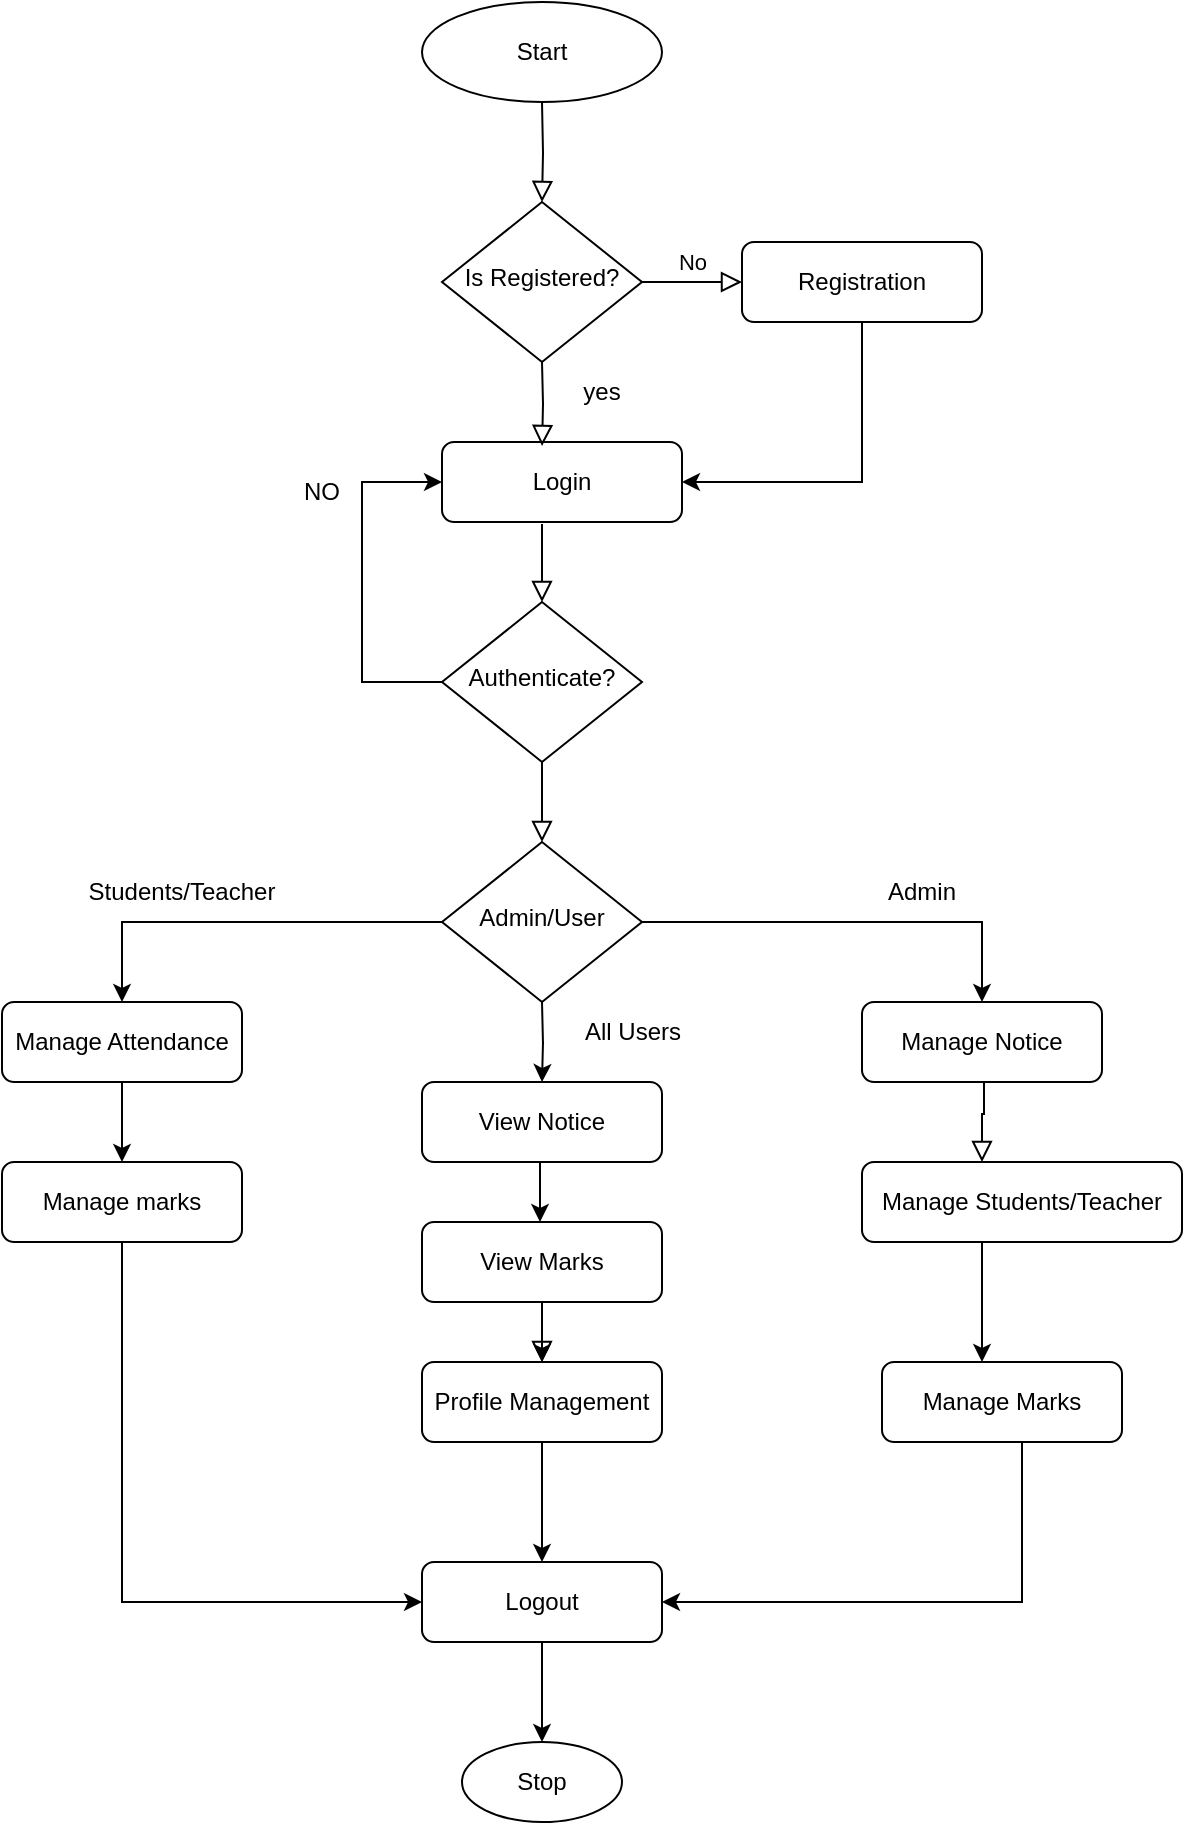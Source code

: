 <mxfile version="24.7.16">
  <diagram id="C5RBs43oDa-KdzZeNtuy" name="Page-1">
    <mxGraphModel dx="880" dy="516" grid="1" gridSize="10" guides="1" tooltips="1" connect="1" arrows="1" fold="1" page="1" pageScale="1" pageWidth="827" pageHeight="1169" math="0" shadow="0">
      <root>
        <mxCell id="WIyWlLk6GJQsqaUBKTNV-0" />
        <mxCell id="WIyWlLk6GJQsqaUBKTNV-1" parent="WIyWlLk6GJQsqaUBKTNV-0" />
        <mxCell id="mVO_HHIlJPxlFNwOMhH1-0" value="" style="rounded=0;html=1;jettySize=auto;orthogonalLoop=1;fontSize=11;endArrow=block;endFill=0;endSize=8;strokeWidth=1;shadow=0;labelBackgroundColor=none;edgeStyle=orthogonalEdgeStyle;strokeColor=#000000;" parent="WIyWlLk6GJQsqaUBKTNV-1" target="mVO_HHIlJPxlFNwOMhH1-4" edge="1">
          <mxGeometry relative="1" as="geometry">
            <mxPoint x="420" y="280" as="sourcePoint" />
          </mxGeometry>
        </mxCell>
        <mxCell id="mVO_HHIlJPxlFNwOMhH1-3" value="No" style="edgeStyle=orthogonalEdgeStyle;rounded=0;html=1;jettySize=auto;orthogonalLoop=1;fontSize=11;endArrow=block;endFill=0;endSize=8;strokeWidth=1;shadow=0;labelBackgroundColor=none;strokeColor=#000000;" parent="WIyWlLk6GJQsqaUBKTNV-1" source="mVO_HHIlJPxlFNwOMhH1-4" target="mVO_HHIlJPxlFNwOMhH1-5" edge="1">
          <mxGeometry y="10" relative="1" as="geometry">
            <mxPoint as="offset" />
          </mxGeometry>
        </mxCell>
        <mxCell id="mVO_HHIlJPxlFNwOMhH1-4" value="Is Registered?" style="rhombus;whiteSpace=wrap;html=1;shadow=0;fontFamily=Helvetica;fontSize=12;align=center;strokeWidth=1;spacing=6;spacingTop=-4;strokeColor=#000000;" parent="WIyWlLk6GJQsqaUBKTNV-1" vertex="1">
          <mxGeometry x="370" y="330" width="100" height="80" as="geometry" />
        </mxCell>
        <mxCell id="mVO_HHIlJPxlFNwOMhH1-24" style="edgeStyle=orthogonalEdgeStyle;rounded=0;orthogonalLoop=1;jettySize=auto;html=1;exitX=0.5;exitY=1;exitDx=0;exitDy=0;entryX=1;entryY=0.5;entryDx=0;entryDy=0;strokeColor=#000000;" parent="WIyWlLk6GJQsqaUBKTNV-1" source="mVO_HHIlJPxlFNwOMhH1-5" target="mVO_HHIlJPxlFNwOMhH1-18" edge="1">
          <mxGeometry relative="1" as="geometry" />
        </mxCell>
        <mxCell id="mVO_HHIlJPxlFNwOMhH1-5" value="Registration" style="rounded=1;whiteSpace=wrap;html=1;fontSize=12;glass=0;strokeWidth=1;shadow=0;strokeColor=#000000;" parent="WIyWlLk6GJQsqaUBKTNV-1" vertex="1">
          <mxGeometry x="520" y="350" width="120" height="40" as="geometry" />
        </mxCell>
        <mxCell id="mVO_HHIlJPxlFNwOMhH1-6" value="" style="rounded=0;html=1;jettySize=auto;orthogonalLoop=1;fontSize=11;endArrow=block;endFill=0;endSize=8;strokeWidth=1;shadow=0;labelBackgroundColor=none;edgeStyle=orthogonalEdgeStyle;strokeColor=#000000;" parent="WIyWlLk6GJQsqaUBKTNV-1" source="mVO_HHIlJPxlFNwOMhH1-8" edge="1">
          <mxGeometry x="0.333" y="20" relative="1" as="geometry">
            <mxPoint as="offset" />
            <mxPoint x="420" y="650" as="targetPoint" />
          </mxGeometry>
        </mxCell>
        <mxCell id="mVO_HHIlJPxlFNwOMhH1-7" value="" style="edgeStyle=orthogonalEdgeStyle;rounded=0;html=1;jettySize=auto;orthogonalLoop=1;fontSize=11;endArrow=block;endFill=0;endSize=8;strokeWidth=1;shadow=0;labelBackgroundColor=none;strokeColor=#000000;" parent="WIyWlLk6GJQsqaUBKTNV-1" edge="1">
          <mxGeometry y="10" relative="1" as="geometry">
            <mxPoint as="offset" />
            <mxPoint x="420" y="860" as="sourcePoint" />
            <mxPoint x="420" y="910" as="targetPoint" />
          </mxGeometry>
        </mxCell>
        <mxCell id="mVO_HHIlJPxlFNwOMhH1-26" value="" style="edgeStyle=orthogonalEdgeStyle;rounded=0;orthogonalLoop=1;jettySize=auto;html=1;exitX=0;exitY=0.5;exitDx=0;exitDy=0;entryX=0;entryY=0.5;entryDx=0;entryDy=0;strokeColor=#000000;" parent="WIyWlLk6GJQsqaUBKTNV-1" source="mVO_HHIlJPxlFNwOMhH1-8" target="mVO_HHIlJPxlFNwOMhH1-18" edge="1">
          <mxGeometry relative="1" as="geometry">
            <Array as="points">
              <mxPoint x="330" y="570" />
              <mxPoint x="330" y="470" />
            </Array>
          </mxGeometry>
        </mxCell>
        <mxCell id="mVO_HHIlJPxlFNwOMhH1-8" value="Authenticate?" style="rhombus;whiteSpace=wrap;html=1;shadow=0;fontFamily=Helvetica;fontSize=12;align=center;strokeWidth=1;spacing=6;spacingTop=-4;strokeColor=#000000;" parent="WIyWlLk6GJQsqaUBKTNV-1" vertex="1">
          <mxGeometry x="370" y="530" width="100" height="80" as="geometry" />
        </mxCell>
        <mxCell id="0SzW6WiHXWzyU22Vvs7M-0" value="" style="edgeStyle=orthogonalEdgeStyle;rounded=0;orthogonalLoop=1;jettySize=auto;html=1;" parent="WIyWlLk6GJQsqaUBKTNV-1" edge="1">
          <mxGeometry relative="1" as="geometry">
            <mxPoint x="420" y="730" as="sourcePoint" />
            <mxPoint x="420" y="770" as="targetPoint" />
          </mxGeometry>
        </mxCell>
        <mxCell id="zjQKoazTnZXW_dxxVB_U-3" value="" style="edgeStyle=orthogonalEdgeStyle;rounded=0;orthogonalLoop=1;jettySize=auto;html=1;" parent="WIyWlLk6GJQsqaUBKTNV-1" source="mVO_HHIlJPxlFNwOMhH1-9" target="zjQKoazTnZXW_dxxVB_U-1" edge="1">
          <mxGeometry relative="1" as="geometry">
            <Array as="points">
              <mxPoint x="210" y="800" />
              <mxPoint x="210" y="800" />
            </Array>
          </mxGeometry>
        </mxCell>
        <mxCell id="mVO_HHIlJPxlFNwOMhH1-9" value="Manage Attendance" style="rounded=1;whiteSpace=wrap;html=1;fontSize=12;glass=0;strokeWidth=1;shadow=0;strokeColor=#000000;" parent="WIyWlLk6GJQsqaUBKTNV-1" vertex="1">
          <mxGeometry x="150" y="730" width="120" height="40" as="geometry" />
        </mxCell>
        <mxCell id="mVO_HHIlJPxlFNwOMhH1-41" style="edgeStyle=orthogonalEdgeStyle;shape=connector;rounded=0;orthogonalLoop=1;jettySize=auto;html=1;exitX=0.5;exitY=1;exitDx=0;exitDy=0;entryX=0.5;entryY=0;entryDx=0;entryDy=0;labelBackgroundColor=default;strokeColor=#000000;fontFamily=Helvetica;fontSize=11;fontColor=default;endArrow=classic;" parent="WIyWlLk6GJQsqaUBKTNV-1" edge="1">
          <mxGeometry relative="1" as="geometry">
            <mxPoint x="419" y="810" as="sourcePoint" />
            <mxPoint x="419" y="840" as="targetPoint" />
          </mxGeometry>
        </mxCell>
        <mxCell id="mVO_HHIlJPxlFNwOMhH1-11" value="Start" style="ellipse;whiteSpace=wrap;html=1;strokeColor=#000000;" parent="WIyWlLk6GJQsqaUBKTNV-1" vertex="1">
          <mxGeometry x="360" y="230" width="120" height="50" as="geometry" />
        </mxCell>
        <mxCell id="mVO_HHIlJPxlFNwOMhH1-18" value="Login" style="rounded=1;whiteSpace=wrap;html=1;strokeColor=#000000;" parent="WIyWlLk6GJQsqaUBKTNV-1" vertex="1">
          <mxGeometry x="370" y="450" width="120" height="40" as="geometry" />
        </mxCell>
        <mxCell id="mVO_HHIlJPxlFNwOMhH1-19" value="" style="rounded=0;html=1;jettySize=auto;orthogonalLoop=1;fontSize=11;endArrow=block;endFill=0;endSize=8;strokeWidth=1;shadow=0;labelBackgroundColor=none;edgeStyle=orthogonalEdgeStyle;strokeColor=#000000;entryX=0.417;entryY=0.05;entryDx=0;entryDy=0;entryPerimeter=0;" parent="WIyWlLk6GJQsqaUBKTNV-1" target="mVO_HHIlJPxlFNwOMhH1-18" edge="1">
          <mxGeometry relative="1" as="geometry">
            <mxPoint x="420" y="410" as="sourcePoint" />
            <mxPoint x="419.5" y="440" as="targetPoint" />
            <Array as="points" />
          </mxGeometry>
        </mxCell>
        <mxCell id="mVO_HHIlJPxlFNwOMhH1-20" value="" style="rounded=0;html=1;jettySize=auto;orthogonalLoop=1;fontSize=11;endArrow=block;endFill=0;endSize=8;strokeWidth=1;shadow=0;labelBackgroundColor=none;edgeStyle=orthogonalEdgeStyle;strokeColor=#000000;entryX=0.5;entryY=0;entryDx=0;entryDy=0;" parent="WIyWlLk6GJQsqaUBKTNV-1" target="mVO_HHIlJPxlFNwOMhH1-8" edge="1">
          <mxGeometry relative="1" as="geometry">
            <mxPoint x="420" y="491" as="sourcePoint" />
            <mxPoint x="419.5" y="521" as="targetPoint" />
          </mxGeometry>
        </mxCell>
        <mxCell id="mVO_HHIlJPxlFNwOMhH1-31" style="edgeStyle=orthogonalEdgeStyle;rounded=0;orthogonalLoop=1;jettySize=auto;html=1;exitX=0;exitY=0.5;exitDx=0;exitDy=0;entryX=0.5;entryY=0;entryDx=0;entryDy=0;strokeColor=#000000;" parent="WIyWlLk6GJQsqaUBKTNV-1" source="mVO_HHIlJPxlFNwOMhH1-29" target="mVO_HHIlJPxlFNwOMhH1-9" edge="1">
          <mxGeometry relative="1" as="geometry">
            <mxPoint x="260" y="690" as="sourcePoint" />
          </mxGeometry>
        </mxCell>
        <mxCell id="mVO_HHIlJPxlFNwOMhH1-38" style="edgeStyle=orthogonalEdgeStyle;shape=connector;rounded=0;orthogonalLoop=1;jettySize=auto;html=1;exitX=1;exitY=0.5;exitDx=0;exitDy=0;entryX=0.5;entryY=0;entryDx=0;entryDy=0;labelBackgroundColor=default;strokeColor=#000000;fontFamily=Helvetica;fontSize=11;fontColor=default;endArrow=classic;" parent="WIyWlLk6GJQsqaUBKTNV-1" source="mVO_HHIlJPxlFNwOMhH1-29" target="mVO_HHIlJPxlFNwOMhH1-35" edge="1">
          <mxGeometry relative="1" as="geometry" />
        </mxCell>
        <mxCell id="mVO_HHIlJPxlFNwOMhH1-29" value="Admin/User" style="rhombus;whiteSpace=wrap;html=1;shadow=0;fontFamily=Helvetica;fontSize=12;align=center;strokeWidth=1;spacing=6;spacingTop=-4;strokeColor=#000000;" parent="WIyWlLk6GJQsqaUBKTNV-1" vertex="1">
          <mxGeometry x="370" y="650" width="100" height="80" as="geometry" />
        </mxCell>
        <mxCell id="mVO_HHIlJPxlFNwOMhH1-34" value="" style="edgeStyle=orthogonalEdgeStyle;rounded=0;html=1;jettySize=auto;orthogonalLoop=1;fontSize=11;endArrow=block;endFill=0;endSize=8;strokeWidth=1;shadow=0;labelBackgroundColor=none;strokeColor=#000000;" parent="WIyWlLk6GJQsqaUBKTNV-1" target="mVO_HHIlJPxlFNwOMhH1-36" edge="1">
          <mxGeometry y="10" relative="1" as="geometry">
            <mxPoint as="offset" />
            <mxPoint x="640" y="760" as="sourcePoint" />
            <Array as="points">
              <mxPoint x="641" y="760" />
              <mxPoint x="641" y="786" />
              <mxPoint x="640" y="786" />
            </Array>
          </mxGeometry>
        </mxCell>
        <mxCell id="mVO_HHIlJPxlFNwOMhH1-35" value="Manage Notice" style="rounded=1;whiteSpace=wrap;html=1;fontSize=12;glass=0;strokeWidth=1;shadow=0;strokeColor=#000000;" parent="WIyWlLk6GJQsqaUBKTNV-1" vertex="1">
          <mxGeometry x="580" y="730" width="120" height="40" as="geometry" />
        </mxCell>
        <mxCell id="zjQKoazTnZXW_dxxVB_U-7" value="" style="edgeStyle=orthogonalEdgeStyle;rounded=0;orthogonalLoop=1;jettySize=auto;html=1;" parent="WIyWlLk6GJQsqaUBKTNV-1" source="mVO_HHIlJPxlFNwOMhH1-36" target="zjQKoazTnZXW_dxxVB_U-5" edge="1">
          <mxGeometry relative="1" as="geometry">
            <Array as="points">
              <mxPoint x="640" y="890" />
              <mxPoint x="640" y="890" />
            </Array>
          </mxGeometry>
        </mxCell>
        <mxCell id="mVO_HHIlJPxlFNwOMhH1-36" value="Manage Students/Teacher" style="rounded=1;whiteSpace=wrap;html=1;fontSize=12;glass=0;strokeWidth=1;shadow=0;strokeColor=#000000;" parent="WIyWlLk6GJQsqaUBKTNV-1" vertex="1">
          <mxGeometry x="580" y="810" width="160" height="40" as="geometry" />
        </mxCell>
        <mxCell id="mVO_HHIlJPxlFNwOMhH1-45" style="edgeStyle=orthogonalEdgeStyle;shape=connector;rounded=0;orthogonalLoop=1;jettySize=auto;html=1;entryX=0;entryY=0.5;entryDx=0;entryDy=0;labelBackgroundColor=default;strokeColor=#000000;fontFamily=Helvetica;fontSize=11;fontColor=default;endArrow=classic;exitX=0.5;exitY=1;exitDx=0;exitDy=0;" parent="WIyWlLk6GJQsqaUBKTNV-1" source="zjQKoazTnZXW_dxxVB_U-1" target="mVO_HHIlJPxlFNwOMhH1-44" edge="1">
          <mxGeometry relative="1" as="geometry">
            <mxPoint x="210" y="860" as="sourcePoint" />
          </mxGeometry>
        </mxCell>
        <mxCell id="mVO_HHIlJPxlFNwOMhH1-46" style="edgeStyle=orthogonalEdgeStyle;shape=connector;rounded=0;orthogonalLoop=1;jettySize=auto;html=1;entryX=1;entryY=0.5;entryDx=0;entryDy=0;labelBackgroundColor=default;strokeColor=#000000;fontFamily=Helvetica;fontSize=11;fontColor=default;endArrow=classic;" parent="WIyWlLk6GJQsqaUBKTNV-1" source="zjQKoazTnZXW_dxxVB_U-5" target="mVO_HHIlJPxlFNwOMhH1-44" edge="1">
          <mxGeometry relative="1" as="geometry">
            <mxPoint x="660" y="960" as="sourcePoint" />
            <Array as="points">
              <mxPoint x="660" y="1030" />
            </Array>
          </mxGeometry>
        </mxCell>
        <mxCell id="mVO_HHIlJPxlFNwOMhH1-48" value="" style="edgeStyle=orthogonalEdgeStyle;shape=connector;rounded=0;orthogonalLoop=1;jettySize=auto;html=1;labelBackgroundColor=default;strokeColor=#000000;fontFamily=Helvetica;fontSize=11;fontColor=default;endArrow=classic;" parent="WIyWlLk6GJQsqaUBKTNV-1" source="mVO_HHIlJPxlFNwOMhH1-44" target="mVO_HHIlJPxlFNwOMhH1-47" edge="1">
          <mxGeometry relative="1" as="geometry" />
        </mxCell>
        <mxCell id="mVO_HHIlJPxlFNwOMhH1-44" value="Logout" style="rounded=1;whiteSpace=wrap;html=1;fontSize=12;glass=0;strokeWidth=1;shadow=0;strokeColor=#000000;" parent="WIyWlLk6GJQsqaUBKTNV-1" vertex="1">
          <mxGeometry x="360" y="1010" width="120" height="40" as="geometry" />
        </mxCell>
        <mxCell id="mVO_HHIlJPxlFNwOMhH1-47" value="Stop" style="ellipse;whiteSpace=wrap;html=1;strokeColor=#000000;rounded=1;glass=0;strokeWidth=1;shadow=0;" parent="WIyWlLk6GJQsqaUBKTNV-1" vertex="1">
          <mxGeometry x="380" y="1100" width="80" height="40" as="geometry" />
        </mxCell>
        <mxCell id="bwqqxTzg_m6_r8ULArF5-0" value="Admin" style="text;html=1;strokeColor=none;fillColor=none;align=center;verticalAlign=middle;whiteSpace=wrap;rounded=0;" parent="WIyWlLk6GJQsqaUBKTNV-1" vertex="1">
          <mxGeometry x="580" y="660" width="60" height="30" as="geometry" />
        </mxCell>
        <mxCell id="bwqqxTzg_m6_r8ULArF5-1" value="Students/Teacher" style="text;html=1;strokeColor=none;fillColor=none;align=center;verticalAlign=middle;whiteSpace=wrap;rounded=0;" parent="WIyWlLk6GJQsqaUBKTNV-1" vertex="1">
          <mxGeometry x="210" y="660" width="60" height="30" as="geometry" />
        </mxCell>
        <mxCell id="bwqqxTzg_m6_r8ULArF5-2" value="yes" style="text;html=1;strokeColor=none;fillColor=none;align=center;verticalAlign=middle;whiteSpace=wrap;rounded=0;" parent="WIyWlLk6GJQsqaUBKTNV-1" vertex="1">
          <mxGeometry x="420" y="410" width="60" height="30" as="geometry" />
        </mxCell>
        <mxCell id="bwqqxTzg_m6_r8ULArF5-3" value="NO" style="text;html=1;strokeColor=none;fillColor=none;align=center;verticalAlign=middle;whiteSpace=wrap;rounded=0;" parent="WIyWlLk6GJQsqaUBKTNV-1" vertex="1">
          <mxGeometry x="280" y="460" width="60" height="30" as="geometry" />
        </mxCell>
        <mxCell id="0SzW6WiHXWzyU22Vvs7M-1" value="View Notice" style="rounded=1;whiteSpace=wrap;html=1;fontSize=12;glass=0;strokeWidth=1;shadow=0;strokeColor=#000000;" parent="WIyWlLk6GJQsqaUBKTNV-1" vertex="1">
          <mxGeometry x="360" y="770" width="120" height="40" as="geometry" />
        </mxCell>
        <mxCell id="0SzW6WiHXWzyU22Vvs7M-4" value="" style="edgeStyle=orthogonalEdgeStyle;rounded=0;orthogonalLoop=1;jettySize=auto;html=1;" parent="WIyWlLk6GJQsqaUBKTNV-1" source="0SzW6WiHXWzyU22Vvs7M-2" target="0SzW6WiHXWzyU22Vvs7M-3" edge="1">
          <mxGeometry relative="1" as="geometry" />
        </mxCell>
        <mxCell id="0SzW6WiHXWzyU22Vvs7M-2" value="View Marks" style="rounded=1;whiteSpace=wrap;html=1;fontSize=12;glass=0;strokeWidth=1;shadow=0;strokeColor=#000000;" parent="WIyWlLk6GJQsqaUBKTNV-1" vertex="1">
          <mxGeometry x="360" y="840" width="120" height="40" as="geometry" />
        </mxCell>
        <mxCell id="0SzW6WiHXWzyU22Vvs7M-3" value="Profile Management" style="rounded=1;whiteSpace=wrap;html=1;fontSize=12;glass=0;strokeWidth=1;shadow=0;strokeColor=#000000;" parent="WIyWlLk6GJQsqaUBKTNV-1" vertex="1">
          <mxGeometry x="360" y="910" width="120" height="40" as="geometry" />
        </mxCell>
        <mxCell id="0SzW6WiHXWzyU22Vvs7M-5" value="" style="edgeStyle=orthogonalEdgeStyle;rounded=0;orthogonalLoop=1;jettySize=auto;html=1;" parent="WIyWlLk6GJQsqaUBKTNV-1" source="0SzW6WiHXWzyU22Vvs7M-3" edge="1">
          <mxGeometry relative="1" as="geometry">
            <mxPoint x="420" y="980" as="sourcePoint" />
            <mxPoint x="420" y="1010" as="targetPoint" />
          </mxGeometry>
        </mxCell>
        <mxCell id="0SzW6WiHXWzyU22Vvs7M-6" value="All Users" style="text;html=1;align=center;verticalAlign=middle;resizable=0;points=[];autosize=1;strokeColor=none;fillColor=none;" parent="WIyWlLk6GJQsqaUBKTNV-1" vertex="1">
          <mxGeometry x="430" y="730" width="70" height="30" as="geometry" />
        </mxCell>
        <mxCell id="zjQKoazTnZXW_dxxVB_U-1" value="Manage marks" style="rounded=1;whiteSpace=wrap;html=1;fontSize=12;glass=0;strokeWidth=1;shadow=0;strokeColor=#000000;" parent="WIyWlLk6GJQsqaUBKTNV-1" vertex="1">
          <mxGeometry x="150" y="810" width="120" height="40" as="geometry" />
        </mxCell>
        <mxCell id="zjQKoazTnZXW_dxxVB_U-6" value="" style="edgeStyle=orthogonalEdgeStyle;shape=connector;rounded=0;orthogonalLoop=1;jettySize=auto;html=1;entryX=1;entryY=0.5;entryDx=0;entryDy=0;labelBackgroundColor=default;strokeColor=#000000;fontFamily=Helvetica;fontSize=11;fontColor=default;endArrow=classic;exitX=0.5;exitY=1;exitDx=0;exitDy=0;" parent="WIyWlLk6GJQsqaUBKTNV-1" source="zjQKoazTnZXW_dxxVB_U-5" target="zjQKoazTnZXW_dxxVB_U-5" edge="1">
          <mxGeometry relative="1" as="geometry">
            <mxPoint x="660" y="960" as="sourcePoint" />
            <mxPoint x="480" y="1030" as="targetPoint" />
            <Array as="points">
              <mxPoint x="660" y="950" />
              <mxPoint x="660" y="930" />
            </Array>
          </mxGeometry>
        </mxCell>
        <mxCell id="zjQKoazTnZXW_dxxVB_U-5" value="Manage Marks" style="rounded=1;whiteSpace=wrap;html=1;fontSize=12;glass=0;strokeWidth=1;shadow=0;strokeColor=#000000;" parent="WIyWlLk6GJQsqaUBKTNV-1" vertex="1">
          <mxGeometry x="590" y="910" width="120" height="40" as="geometry" />
        </mxCell>
      </root>
    </mxGraphModel>
  </diagram>
</mxfile>
